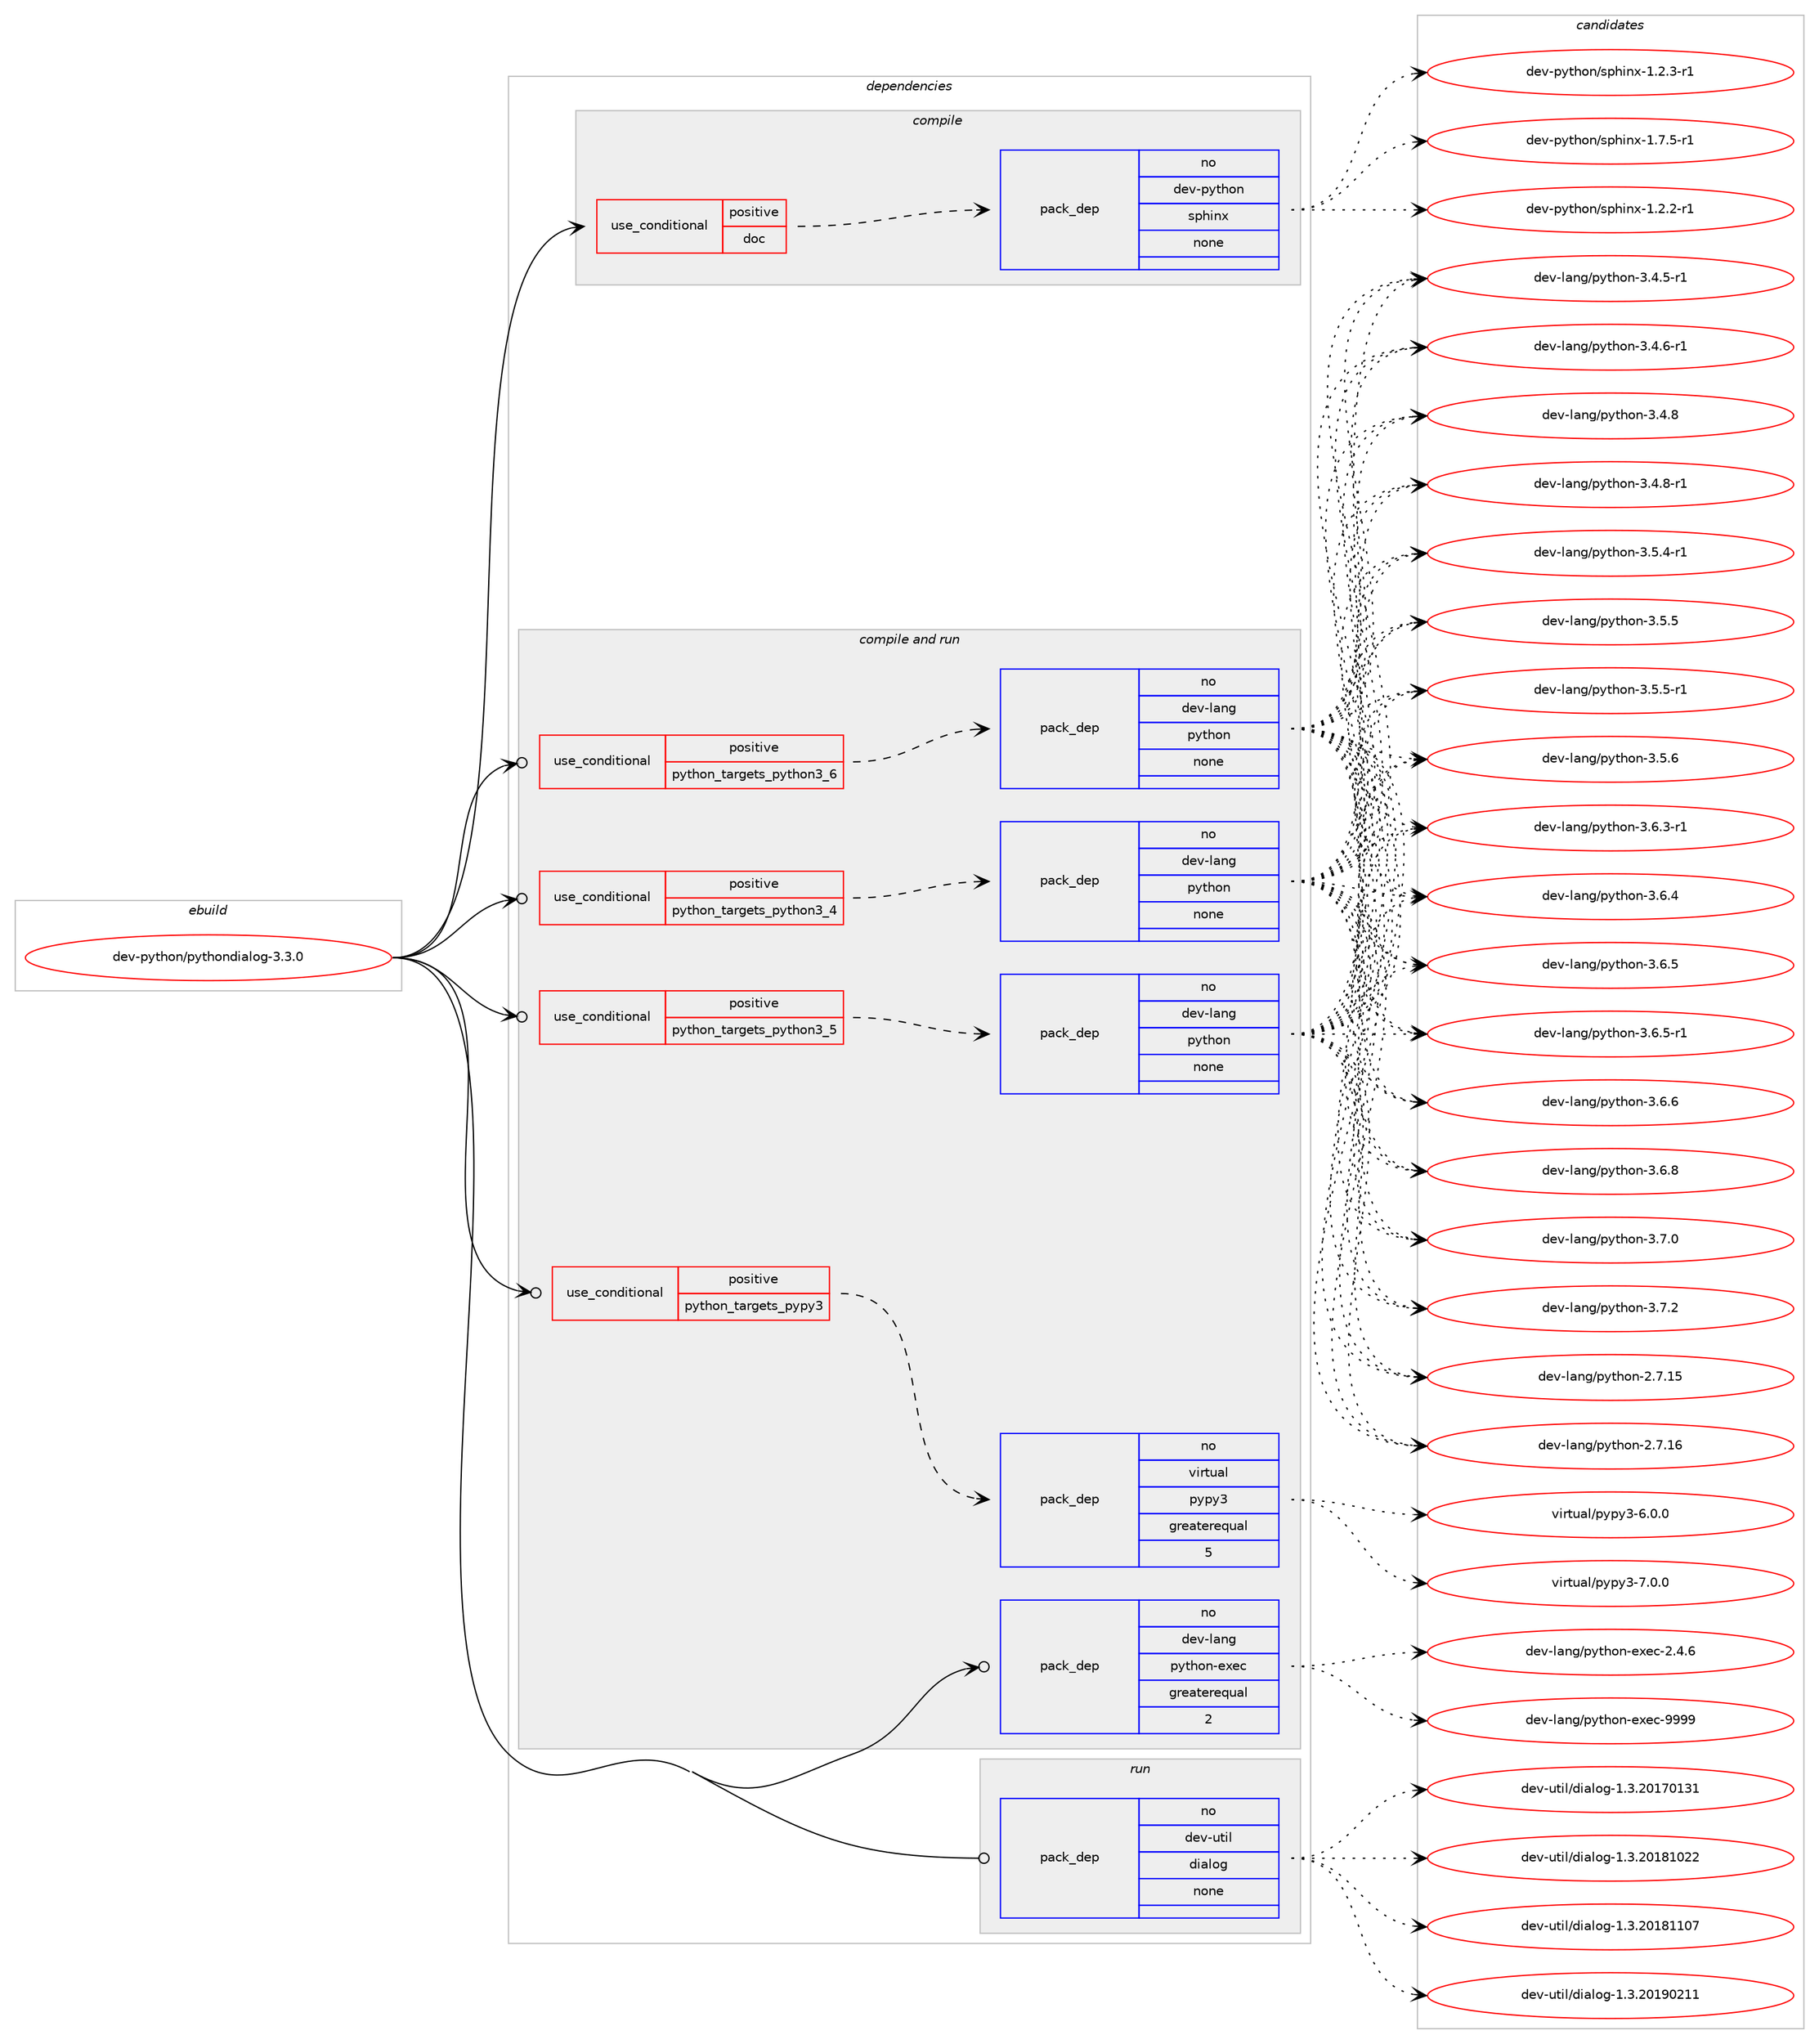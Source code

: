 digraph prolog {

# *************
# Graph options
# *************

newrank=true;
concentrate=true;
compound=true;
graph [rankdir=LR,fontname=Helvetica,fontsize=10,ranksep=1.5];#, ranksep=2.5, nodesep=0.2];
edge  [arrowhead=vee];
node  [fontname=Helvetica,fontsize=10];

# **********
# The ebuild
# **********

subgraph cluster_leftcol {
color=gray;
rank=same;
label=<<i>ebuild</i>>;
id [label="dev-python/pythondialog-3.3.0", color=red, width=4, href="../dev-python/pythondialog-3.3.0.svg"];
}

# ****************
# The dependencies
# ****************

subgraph cluster_midcol {
color=gray;
label=<<i>dependencies</i>>;
subgraph cluster_compile {
fillcolor="#eeeeee";
style=filled;
label=<<i>compile</i>>;
subgraph cond383195 {
dependency1437241 [label=<<TABLE BORDER="0" CELLBORDER="1" CELLSPACING="0" CELLPADDING="4"><TR><TD ROWSPAN="3" CELLPADDING="10">use_conditional</TD></TR><TR><TD>positive</TD></TR><TR><TD>doc</TD></TR></TABLE>>, shape=none, color=red];
subgraph pack1030691 {
dependency1437242 [label=<<TABLE BORDER="0" CELLBORDER="1" CELLSPACING="0" CELLPADDING="4" WIDTH="220"><TR><TD ROWSPAN="6" CELLPADDING="30">pack_dep</TD></TR><TR><TD WIDTH="110">no</TD></TR><TR><TD>dev-python</TD></TR><TR><TD>sphinx</TD></TR><TR><TD>none</TD></TR><TR><TD></TD></TR></TABLE>>, shape=none, color=blue];
}
dependency1437241:e -> dependency1437242:w [weight=20,style="dashed",arrowhead="vee"];
}
id:e -> dependency1437241:w [weight=20,style="solid",arrowhead="vee"];
}
subgraph cluster_compileandrun {
fillcolor="#eeeeee";
style=filled;
label=<<i>compile and run</i>>;
subgraph cond383196 {
dependency1437243 [label=<<TABLE BORDER="0" CELLBORDER="1" CELLSPACING="0" CELLPADDING="4"><TR><TD ROWSPAN="3" CELLPADDING="10">use_conditional</TD></TR><TR><TD>positive</TD></TR><TR><TD>python_targets_pypy3</TD></TR></TABLE>>, shape=none, color=red];
subgraph pack1030692 {
dependency1437244 [label=<<TABLE BORDER="0" CELLBORDER="1" CELLSPACING="0" CELLPADDING="4" WIDTH="220"><TR><TD ROWSPAN="6" CELLPADDING="30">pack_dep</TD></TR><TR><TD WIDTH="110">no</TD></TR><TR><TD>virtual</TD></TR><TR><TD>pypy3</TD></TR><TR><TD>greaterequal</TD></TR><TR><TD>5</TD></TR></TABLE>>, shape=none, color=blue];
}
dependency1437243:e -> dependency1437244:w [weight=20,style="dashed",arrowhead="vee"];
}
id:e -> dependency1437243:w [weight=20,style="solid",arrowhead="odotvee"];
subgraph cond383197 {
dependency1437245 [label=<<TABLE BORDER="0" CELLBORDER="1" CELLSPACING="0" CELLPADDING="4"><TR><TD ROWSPAN="3" CELLPADDING="10">use_conditional</TD></TR><TR><TD>positive</TD></TR><TR><TD>python_targets_python3_4</TD></TR></TABLE>>, shape=none, color=red];
subgraph pack1030693 {
dependency1437246 [label=<<TABLE BORDER="0" CELLBORDER="1" CELLSPACING="0" CELLPADDING="4" WIDTH="220"><TR><TD ROWSPAN="6" CELLPADDING="30">pack_dep</TD></TR><TR><TD WIDTH="110">no</TD></TR><TR><TD>dev-lang</TD></TR><TR><TD>python</TD></TR><TR><TD>none</TD></TR><TR><TD></TD></TR></TABLE>>, shape=none, color=blue];
}
dependency1437245:e -> dependency1437246:w [weight=20,style="dashed",arrowhead="vee"];
}
id:e -> dependency1437245:w [weight=20,style="solid",arrowhead="odotvee"];
subgraph cond383198 {
dependency1437247 [label=<<TABLE BORDER="0" CELLBORDER="1" CELLSPACING="0" CELLPADDING="4"><TR><TD ROWSPAN="3" CELLPADDING="10">use_conditional</TD></TR><TR><TD>positive</TD></TR><TR><TD>python_targets_python3_5</TD></TR></TABLE>>, shape=none, color=red];
subgraph pack1030694 {
dependency1437248 [label=<<TABLE BORDER="0" CELLBORDER="1" CELLSPACING="0" CELLPADDING="4" WIDTH="220"><TR><TD ROWSPAN="6" CELLPADDING="30">pack_dep</TD></TR><TR><TD WIDTH="110">no</TD></TR><TR><TD>dev-lang</TD></TR><TR><TD>python</TD></TR><TR><TD>none</TD></TR><TR><TD></TD></TR></TABLE>>, shape=none, color=blue];
}
dependency1437247:e -> dependency1437248:w [weight=20,style="dashed",arrowhead="vee"];
}
id:e -> dependency1437247:w [weight=20,style="solid",arrowhead="odotvee"];
subgraph cond383199 {
dependency1437249 [label=<<TABLE BORDER="0" CELLBORDER="1" CELLSPACING="0" CELLPADDING="4"><TR><TD ROWSPAN="3" CELLPADDING="10">use_conditional</TD></TR><TR><TD>positive</TD></TR><TR><TD>python_targets_python3_6</TD></TR></TABLE>>, shape=none, color=red];
subgraph pack1030695 {
dependency1437250 [label=<<TABLE BORDER="0" CELLBORDER="1" CELLSPACING="0" CELLPADDING="4" WIDTH="220"><TR><TD ROWSPAN="6" CELLPADDING="30">pack_dep</TD></TR><TR><TD WIDTH="110">no</TD></TR><TR><TD>dev-lang</TD></TR><TR><TD>python</TD></TR><TR><TD>none</TD></TR><TR><TD></TD></TR></TABLE>>, shape=none, color=blue];
}
dependency1437249:e -> dependency1437250:w [weight=20,style="dashed",arrowhead="vee"];
}
id:e -> dependency1437249:w [weight=20,style="solid",arrowhead="odotvee"];
subgraph pack1030696 {
dependency1437251 [label=<<TABLE BORDER="0" CELLBORDER="1" CELLSPACING="0" CELLPADDING="4" WIDTH="220"><TR><TD ROWSPAN="6" CELLPADDING="30">pack_dep</TD></TR><TR><TD WIDTH="110">no</TD></TR><TR><TD>dev-lang</TD></TR><TR><TD>python-exec</TD></TR><TR><TD>greaterequal</TD></TR><TR><TD>2</TD></TR></TABLE>>, shape=none, color=blue];
}
id:e -> dependency1437251:w [weight=20,style="solid",arrowhead="odotvee"];
}
subgraph cluster_run {
fillcolor="#eeeeee";
style=filled;
label=<<i>run</i>>;
subgraph pack1030697 {
dependency1437252 [label=<<TABLE BORDER="0" CELLBORDER="1" CELLSPACING="0" CELLPADDING="4" WIDTH="220"><TR><TD ROWSPAN="6" CELLPADDING="30">pack_dep</TD></TR><TR><TD WIDTH="110">no</TD></TR><TR><TD>dev-util</TD></TR><TR><TD>dialog</TD></TR><TR><TD>none</TD></TR><TR><TD></TD></TR></TABLE>>, shape=none, color=blue];
}
id:e -> dependency1437252:w [weight=20,style="solid",arrowhead="odot"];
}
}

# **************
# The candidates
# **************

subgraph cluster_choices {
rank=same;
color=gray;
label=<<i>candidates</i>>;

subgraph choice1030691 {
color=black;
nodesep=1;
choice10010111845112121116104111110471151121041051101204549465046504511449 [label="dev-python/sphinx-1.2.2-r1", color=red, width=4,href="../dev-python/sphinx-1.2.2-r1.svg"];
choice10010111845112121116104111110471151121041051101204549465046514511449 [label="dev-python/sphinx-1.2.3-r1", color=red, width=4,href="../dev-python/sphinx-1.2.3-r1.svg"];
choice10010111845112121116104111110471151121041051101204549465546534511449 [label="dev-python/sphinx-1.7.5-r1", color=red, width=4,href="../dev-python/sphinx-1.7.5-r1.svg"];
dependency1437242:e -> choice10010111845112121116104111110471151121041051101204549465046504511449:w [style=dotted,weight="100"];
dependency1437242:e -> choice10010111845112121116104111110471151121041051101204549465046514511449:w [style=dotted,weight="100"];
dependency1437242:e -> choice10010111845112121116104111110471151121041051101204549465546534511449:w [style=dotted,weight="100"];
}
subgraph choice1030692 {
color=black;
nodesep=1;
choice118105114116117971084711212111212151455446484648 [label="virtual/pypy3-6.0.0", color=red, width=4,href="../virtual/pypy3-6.0.0.svg"];
choice118105114116117971084711212111212151455546484648 [label="virtual/pypy3-7.0.0", color=red, width=4,href="../virtual/pypy3-7.0.0.svg"];
dependency1437244:e -> choice118105114116117971084711212111212151455446484648:w [style=dotted,weight="100"];
dependency1437244:e -> choice118105114116117971084711212111212151455546484648:w [style=dotted,weight="100"];
}
subgraph choice1030693 {
color=black;
nodesep=1;
choice10010111845108971101034711212111610411111045504655464953 [label="dev-lang/python-2.7.15", color=red, width=4,href="../dev-lang/python-2.7.15.svg"];
choice10010111845108971101034711212111610411111045504655464954 [label="dev-lang/python-2.7.16", color=red, width=4,href="../dev-lang/python-2.7.16.svg"];
choice1001011184510897110103471121211161041111104551465246534511449 [label="dev-lang/python-3.4.5-r1", color=red, width=4,href="../dev-lang/python-3.4.5-r1.svg"];
choice1001011184510897110103471121211161041111104551465246544511449 [label="dev-lang/python-3.4.6-r1", color=red, width=4,href="../dev-lang/python-3.4.6-r1.svg"];
choice100101118451089711010347112121116104111110455146524656 [label="dev-lang/python-3.4.8", color=red, width=4,href="../dev-lang/python-3.4.8.svg"];
choice1001011184510897110103471121211161041111104551465246564511449 [label="dev-lang/python-3.4.8-r1", color=red, width=4,href="../dev-lang/python-3.4.8-r1.svg"];
choice1001011184510897110103471121211161041111104551465346524511449 [label="dev-lang/python-3.5.4-r1", color=red, width=4,href="../dev-lang/python-3.5.4-r1.svg"];
choice100101118451089711010347112121116104111110455146534653 [label="dev-lang/python-3.5.5", color=red, width=4,href="../dev-lang/python-3.5.5.svg"];
choice1001011184510897110103471121211161041111104551465346534511449 [label="dev-lang/python-3.5.5-r1", color=red, width=4,href="../dev-lang/python-3.5.5-r1.svg"];
choice100101118451089711010347112121116104111110455146534654 [label="dev-lang/python-3.5.6", color=red, width=4,href="../dev-lang/python-3.5.6.svg"];
choice1001011184510897110103471121211161041111104551465446514511449 [label="dev-lang/python-3.6.3-r1", color=red, width=4,href="../dev-lang/python-3.6.3-r1.svg"];
choice100101118451089711010347112121116104111110455146544652 [label="dev-lang/python-3.6.4", color=red, width=4,href="../dev-lang/python-3.6.4.svg"];
choice100101118451089711010347112121116104111110455146544653 [label="dev-lang/python-3.6.5", color=red, width=4,href="../dev-lang/python-3.6.5.svg"];
choice1001011184510897110103471121211161041111104551465446534511449 [label="dev-lang/python-3.6.5-r1", color=red, width=4,href="../dev-lang/python-3.6.5-r1.svg"];
choice100101118451089711010347112121116104111110455146544654 [label="dev-lang/python-3.6.6", color=red, width=4,href="../dev-lang/python-3.6.6.svg"];
choice100101118451089711010347112121116104111110455146544656 [label="dev-lang/python-3.6.8", color=red, width=4,href="../dev-lang/python-3.6.8.svg"];
choice100101118451089711010347112121116104111110455146554648 [label="dev-lang/python-3.7.0", color=red, width=4,href="../dev-lang/python-3.7.0.svg"];
choice100101118451089711010347112121116104111110455146554650 [label="dev-lang/python-3.7.2", color=red, width=4,href="../dev-lang/python-3.7.2.svg"];
dependency1437246:e -> choice10010111845108971101034711212111610411111045504655464953:w [style=dotted,weight="100"];
dependency1437246:e -> choice10010111845108971101034711212111610411111045504655464954:w [style=dotted,weight="100"];
dependency1437246:e -> choice1001011184510897110103471121211161041111104551465246534511449:w [style=dotted,weight="100"];
dependency1437246:e -> choice1001011184510897110103471121211161041111104551465246544511449:w [style=dotted,weight="100"];
dependency1437246:e -> choice100101118451089711010347112121116104111110455146524656:w [style=dotted,weight="100"];
dependency1437246:e -> choice1001011184510897110103471121211161041111104551465246564511449:w [style=dotted,weight="100"];
dependency1437246:e -> choice1001011184510897110103471121211161041111104551465346524511449:w [style=dotted,weight="100"];
dependency1437246:e -> choice100101118451089711010347112121116104111110455146534653:w [style=dotted,weight="100"];
dependency1437246:e -> choice1001011184510897110103471121211161041111104551465346534511449:w [style=dotted,weight="100"];
dependency1437246:e -> choice100101118451089711010347112121116104111110455146534654:w [style=dotted,weight="100"];
dependency1437246:e -> choice1001011184510897110103471121211161041111104551465446514511449:w [style=dotted,weight="100"];
dependency1437246:e -> choice100101118451089711010347112121116104111110455146544652:w [style=dotted,weight="100"];
dependency1437246:e -> choice100101118451089711010347112121116104111110455146544653:w [style=dotted,weight="100"];
dependency1437246:e -> choice1001011184510897110103471121211161041111104551465446534511449:w [style=dotted,weight="100"];
dependency1437246:e -> choice100101118451089711010347112121116104111110455146544654:w [style=dotted,weight="100"];
dependency1437246:e -> choice100101118451089711010347112121116104111110455146544656:w [style=dotted,weight="100"];
dependency1437246:e -> choice100101118451089711010347112121116104111110455146554648:w [style=dotted,weight="100"];
dependency1437246:e -> choice100101118451089711010347112121116104111110455146554650:w [style=dotted,weight="100"];
}
subgraph choice1030694 {
color=black;
nodesep=1;
choice10010111845108971101034711212111610411111045504655464953 [label="dev-lang/python-2.7.15", color=red, width=4,href="../dev-lang/python-2.7.15.svg"];
choice10010111845108971101034711212111610411111045504655464954 [label="dev-lang/python-2.7.16", color=red, width=4,href="../dev-lang/python-2.7.16.svg"];
choice1001011184510897110103471121211161041111104551465246534511449 [label="dev-lang/python-3.4.5-r1", color=red, width=4,href="../dev-lang/python-3.4.5-r1.svg"];
choice1001011184510897110103471121211161041111104551465246544511449 [label="dev-lang/python-3.4.6-r1", color=red, width=4,href="../dev-lang/python-3.4.6-r1.svg"];
choice100101118451089711010347112121116104111110455146524656 [label="dev-lang/python-3.4.8", color=red, width=4,href="../dev-lang/python-3.4.8.svg"];
choice1001011184510897110103471121211161041111104551465246564511449 [label="dev-lang/python-3.4.8-r1", color=red, width=4,href="../dev-lang/python-3.4.8-r1.svg"];
choice1001011184510897110103471121211161041111104551465346524511449 [label="dev-lang/python-3.5.4-r1", color=red, width=4,href="../dev-lang/python-3.5.4-r1.svg"];
choice100101118451089711010347112121116104111110455146534653 [label="dev-lang/python-3.5.5", color=red, width=4,href="../dev-lang/python-3.5.5.svg"];
choice1001011184510897110103471121211161041111104551465346534511449 [label="dev-lang/python-3.5.5-r1", color=red, width=4,href="../dev-lang/python-3.5.5-r1.svg"];
choice100101118451089711010347112121116104111110455146534654 [label="dev-lang/python-3.5.6", color=red, width=4,href="../dev-lang/python-3.5.6.svg"];
choice1001011184510897110103471121211161041111104551465446514511449 [label="dev-lang/python-3.6.3-r1", color=red, width=4,href="../dev-lang/python-3.6.3-r1.svg"];
choice100101118451089711010347112121116104111110455146544652 [label="dev-lang/python-3.6.4", color=red, width=4,href="../dev-lang/python-3.6.4.svg"];
choice100101118451089711010347112121116104111110455146544653 [label="dev-lang/python-3.6.5", color=red, width=4,href="../dev-lang/python-3.6.5.svg"];
choice1001011184510897110103471121211161041111104551465446534511449 [label="dev-lang/python-3.6.5-r1", color=red, width=4,href="../dev-lang/python-3.6.5-r1.svg"];
choice100101118451089711010347112121116104111110455146544654 [label="dev-lang/python-3.6.6", color=red, width=4,href="../dev-lang/python-3.6.6.svg"];
choice100101118451089711010347112121116104111110455146544656 [label="dev-lang/python-3.6.8", color=red, width=4,href="../dev-lang/python-3.6.8.svg"];
choice100101118451089711010347112121116104111110455146554648 [label="dev-lang/python-3.7.0", color=red, width=4,href="../dev-lang/python-3.7.0.svg"];
choice100101118451089711010347112121116104111110455146554650 [label="dev-lang/python-3.7.2", color=red, width=4,href="../dev-lang/python-3.7.2.svg"];
dependency1437248:e -> choice10010111845108971101034711212111610411111045504655464953:w [style=dotted,weight="100"];
dependency1437248:e -> choice10010111845108971101034711212111610411111045504655464954:w [style=dotted,weight="100"];
dependency1437248:e -> choice1001011184510897110103471121211161041111104551465246534511449:w [style=dotted,weight="100"];
dependency1437248:e -> choice1001011184510897110103471121211161041111104551465246544511449:w [style=dotted,weight="100"];
dependency1437248:e -> choice100101118451089711010347112121116104111110455146524656:w [style=dotted,weight="100"];
dependency1437248:e -> choice1001011184510897110103471121211161041111104551465246564511449:w [style=dotted,weight="100"];
dependency1437248:e -> choice1001011184510897110103471121211161041111104551465346524511449:w [style=dotted,weight="100"];
dependency1437248:e -> choice100101118451089711010347112121116104111110455146534653:w [style=dotted,weight="100"];
dependency1437248:e -> choice1001011184510897110103471121211161041111104551465346534511449:w [style=dotted,weight="100"];
dependency1437248:e -> choice100101118451089711010347112121116104111110455146534654:w [style=dotted,weight="100"];
dependency1437248:e -> choice1001011184510897110103471121211161041111104551465446514511449:w [style=dotted,weight="100"];
dependency1437248:e -> choice100101118451089711010347112121116104111110455146544652:w [style=dotted,weight="100"];
dependency1437248:e -> choice100101118451089711010347112121116104111110455146544653:w [style=dotted,weight="100"];
dependency1437248:e -> choice1001011184510897110103471121211161041111104551465446534511449:w [style=dotted,weight="100"];
dependency1437248:e -> choice100101118451089711010347112121116104111110455146544654:w [style=dotted,weight="100"];
dependency1437248:e -> choice100101118451089711010347112121116104111110455146544656:w [style=dotted,weight="100"];
dependency1437248:e -> choice100101118451089711010347112121116104111110455146554648:w [style=dotted,weight="100"];
dependency1437248:e -> choice100101118451089711010347112121116104111110455146554650:w [style=dotted,weight="100"];
}
subgraph choice1030695 {
color=black;
nodesep=1;
choice10010111845108971101034711212111610411111045504655464953 [label="dev-lang/python-2.7.15", color=red, width=4,href="../dev-lang/python-2.7.15.svg"];
choice10010111845108971101034711212111610411111045504655464954 [label="dev-lang/python-2.7.16", color=red, width=4,href="../dev-lang/python-2.7.16.svg"];
choice1001011184510897110103471121211161041111104551465246534511449 [label="dev-lang/python-3.4.5-r1", color=red, width=4,href="../dev-lang/python-3.4.5-r1.svg"];
choice1001011184510897110103471121211161041111104551465246544511449 [label="dev-lang/python-3.4.6-r1", color=red, width=4,href="../dev-lang/python-3.4.6-r1.svg"];
choice100101118451089711010347112121116104111110455146524656 [label="dev-lang/python-3.4.8", color=red, width=4,href="../dev-lang/python-3.4.8.svg"];
choice1001011184510897110103471121211161041111104551465246564511449 [label="dev-lang/python-3.4.8-r1", color=red, width=4,href="../dev-lang/python-3.4.8-r1.svg"];
choice1001011184510897110103471121211161041111104551465346524511449 [label="dev-lang/python-3.5.4-r1", color=red, width=4,href="../dev-lang/python-3.5.4-r1.svg"];
choice100101118451089711010347112121116104111110455146534653 [label="dev-lang/python-3.5.5", color=red, width=4,href="../dev-lang/python-3.5.5.svg"];
choice1001011184510897110103471121211161041111104551465346534511449 [label="dev-lang/python-3.5.5-r1", color=red, width=4,href="../dev-lang/python-3.5.5-r1.svg"];
choice100101118451089711010347112121116104111110455146534654 [label="dev-lang/python-3.5.6", color=red, width=4,href="../dev-lang/python-3.5.6.svg"];
choice1001011184510897110103471121211161041111104551465446514511449 [label="dev-lang/python-3.6.3-r1", color=red, width=4,href="../dev-lang/python-3.6.3-r1.svg"];
choice100101118451089711010347112121116104111110455146544652 [label="dev-lang/python-3.6.4", color=red, width=4,href="../dev-lang/python-3.6.4.svg"];
choice100101118451089711010347112121116104111110455146544653 [label="dev-lang/python-3.6.5", color=red, width=4,href="../dev-lang/python-3.6.5.svg"];
choice1001011184510897110103471121211161041111104551465446534511449 [label="dev-lang/python-3.6.5-r1", color=red, width=4,href="../dev-lang/python-3.6.5-r1.svg"];
choice100101118451089711010347112121116104111110455146544654 [label="dev-lang/python-3.6.6", color=red, width=4,href="../dev-lang/python-3.6.6.svg"];
choice100101118451089711010347112121116104111110455146544656 [label="dev-lang/python-3.6.8", color=red, width=4,href="../dev-lang/python-3.6.8.svg"];
choice100101118451089711010347112121116104111110455146554648 [label="dev-lang/python-3.7.0", color=red, width=4,href="../dev-lang/python-3.7.0.svg"];
choice100101118451089711010347112121116104111110455146554650 [label="dev-lang/python-3.7.2", color=red, width=4,href="../dev-lang/python-3.7.2.svg"];
dependency1437250:e -> choice10010111845108971101034711212111610411111045504655464953:w [style=dotted,weight="100"];
dependency1437250:e -> choice10010111845108971101034711212111610411111045504655464954:w [style=dotted,weight="100"];
dependency1437250:e -> choice1001011184510897110103471121211161041111104551465246534511449:w [style=dotted,weight="100"];
dependency1437250:e -> choice1001011184510897110103471121211161041111104551465246544511449:w [style=dotted,weight="100"];
dependency1437250:e -> choice100101118451089711010347112121116104111110455146524656:w [style=dotted,weight="100"];
dependency1437250:e -> choice1001011184510897110103471121211161041111104551465246564511449:w [style=dotted,weight="100"];
dependency1437250:e -> choice1001011184510897110103471121211161041111104551465346524511449:w [style=dotted,weight="100"];
dependency1437250:e -> choice100101118451089711010347112121116104111110455146534653:w [style=dotted,weight="100"];
dependency1437250:e -> choice1001011184510897110103471121211161041111104551465346534511449:w [style=dotted,weight="100"];
dependency1437250:e -> choice100101118451089711010347112121116104111110455146534654:w [style=dotted,weight="100"];
dependency1437250:e -> choice1001011184510897110103471121211161041111104551465446514511449:w [style=dotted,weight="100"];
dependency1437250:e -> choice100101118451089711010347112121116104111110455146544652:w [style=dotted,weight="100"];
dependency1437250:e -> choice100101118451089711010347112121116104111110455146544653:w [style=dotted,weight="100"];
dependency1437250:e -> choice1001011184510897110103471121211161041111104551465446534511449:w [style=dotted,weight="100"];
dependency1437250:e -> choice100101118451089711010347112121116104111110455146544654:w [style=dotted,weight="100"];
dependency1437250:e -> choice100101118451089711010347112121116104111110455146544656:w [style=dotted,weight="100"];
dependency1437250:e -> choice100101118451089711010347112121116104111110455146554648:w [style=dotted,weight="100"];
dependency1437250:e -> choice100101118451089711010347112121116104111110455146554650:w [style=dotted,weight="100"];
}
subgraph choice1030696 {
color=black;
nodesep=1;
choice1001011184510897110103471121211161041111104510112010199455046524654 [label="dev-lang/python-exec-2.4.6", color=red, width=4,href="../dev-lang/python-exec-2.4.6.svg"];
choice10010111845108971101034711212111610411111045101120101994557575757 [label="dev-lang/python-exec-9999", color=red, width=4,href="../dev-lang/python-exec-9999.svg"];
dependency1437251:e -> choice1001011184510897110103471121211161041111104510112010199455046524654:w [style=dotted,weight="100"];
dependency1437251:e -> choice10010111845108971101034711212111610411111045101120101994557575757:w [style=dotted,weight="100"];
}
subgraph choice1030697 {
color=black;
nodesep=1;
choice10010111845117116105108471001059710811110345494651465048495548495149 [label="dev-util/dialog-1.3.20170131", color=red, width=4,href="../dev-util/dialog-1.3.20170131.svg"];
choice10010111845117116105108471001059710811110345494651465048495649485050 [label="dev-util/dialog-1.3.20181022", color=red, width=4,href="../dev-util/dialog-1.3.20181022.svg"];
choice10010111845117116105108471001059710811110345494651465048495649494855 [label="dev-util/dialog-1.3.20181107", color=red, width=4,href="../dev-util/dialog-1.3.20181107.svg"];
choice10010111845117116105108471001059710811110345494651465048495748504949 [label="dev-util/dialog-1.3.20190211", color=red, width=4,href="../dev-util/dialog-1.3.20190211.svg"];
dependency1437252:e -> choice10010111845117116105108471001059710811110345494651465048495548495149:w [style=dotted,weight="100"];
dependency1437252:e -> choice10010111845117116105108471001059710811110345494651465048495649485050:w [style=dotted,weight="100"];
dependency1437252:e -> choice10010111845117116105108471001059710811110345494651465048495649494855:w [style=dotted,weight="100"];
dependency1437252:e -> choice10010111845117116105108471001059710811110345494651465048495748504949:w [style=dotted,weight="100"];
}
}

}
